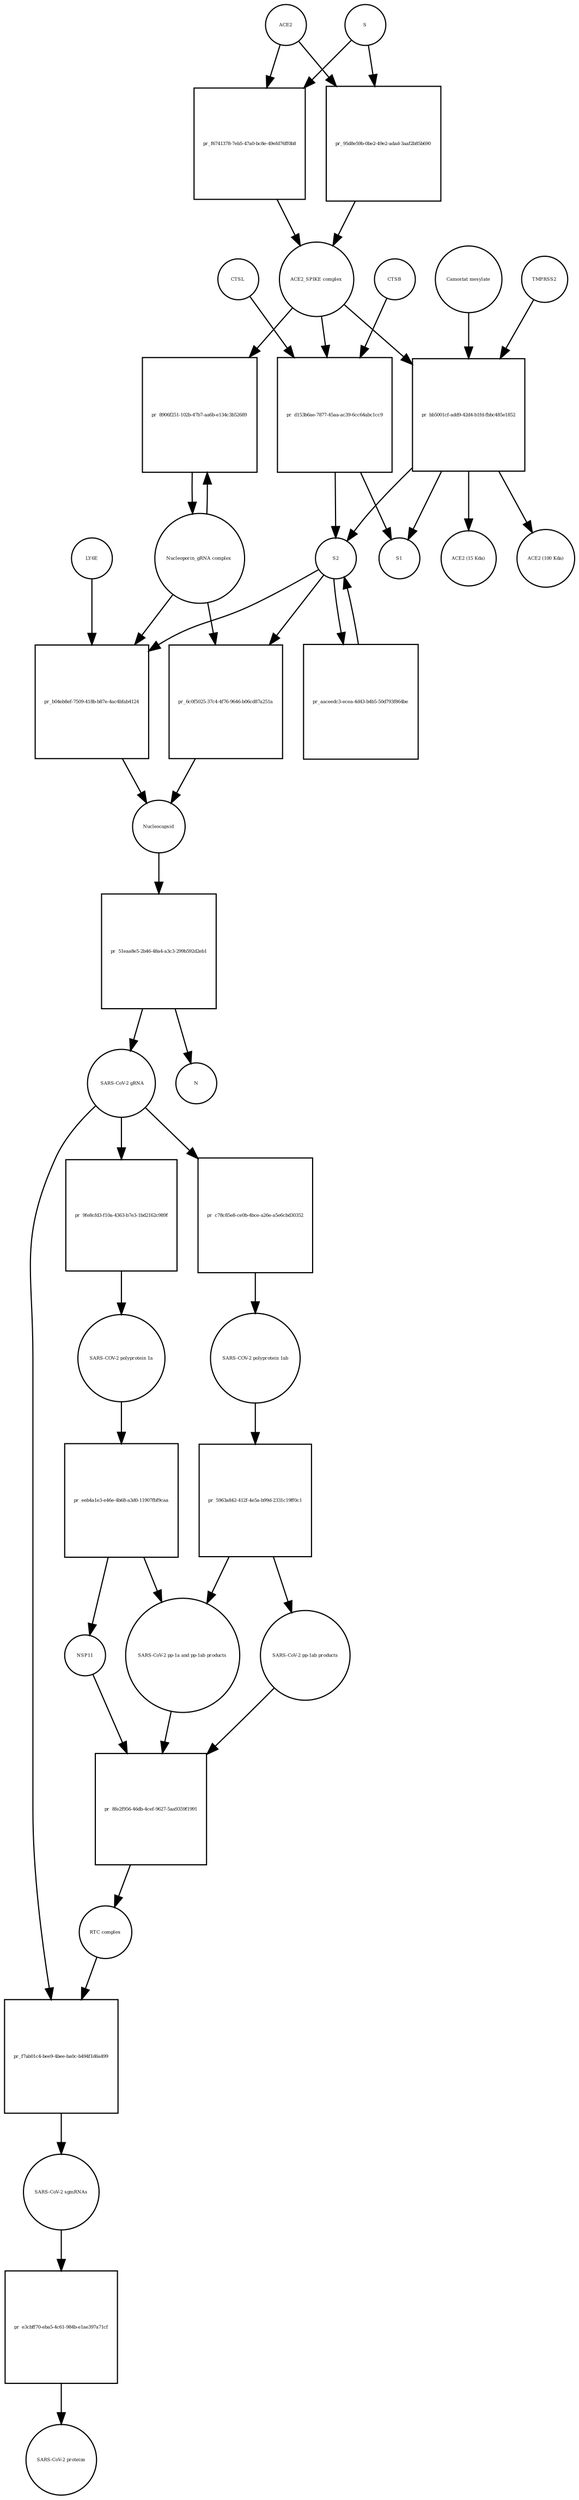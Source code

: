 strict digraph  {
ACE2 [annotation="", bipartite=0, cls=macromolecule, fontsize=4, label=ACE2, shape=circle];
"pr_f6741378-7eb5-47a0-bc8e-49efd76ff0b8" [annotation="", bipartite=1, cls=process, fontsize=4, label="pr_f6741378-7eb5-47a0-bc8e-49efd76ff0b8", shape=square];
"ACE2_SPIKE complex" [annotation="", bipartite=0, cls=complex, fontsize=4, label="ACE2_SPIKE complex", shape=circle];
S [annotation="", bipartite=0, cls="macromolecule multimer", fontsize=4, label=S, shape=circle];
"Nucleoporin_gRNA complex " [annotation="", bipartite=0, cls=complex, fontsize=4, label="Nucleoporin_gRNA complex ", shape=circle];
"pr_8906f251-102b-47b7-aa6b-e134c3b52689" [annotation="", bipartite=1, cls=process, fontsize=4, label="pr_8906f251-102b-47b7-aa6b-e134c3b52689", shape=square];
"pr_d153b6ae-7877-45aa-ac39-6cc64abc1cc9" [annotation="", bipartite=1, cls=process, fontsize=4, label="pr_d153b6ae-7877-45aa-ac39-6cc64abc1cc9", shape=square];
S2 [annotation="", bipartite=0, cls=macromolecule, fontsize=4, label=S2, shape=circle];
CTSB [annotation="", bipartite=0, cls=macromolecule, fontsize=4, label=CTSB, shape=circle];
CTSL [annotation="", bipartite=0, cls=macromolecule, fontsize=4, label=CTSL, shape=circle];
S1 [annotation="", bipartite=0, cls=macromolecule, fontsize=4, label=S1, shape=circle];
"pr_bb5001cf-add9-42d4-b1fd-fbbc485e1852" [annotation="", bipartite=1, cls=process, fontsize=4, label="pr_bb5001cf-add9-42d4-b1fd-fbbc485e1852", shape=square];
TMPRSS2 [annotation="", bipartite=0, cls=macromolecule, fontsize=4, label=TMPRSS2, shape=circle];
"Camostat mesylate" [annotation="urn_miriam_pubchem.compound_2536", bipartite=0, cls="simple chemical", fontsize=4, label="Camostat mesylate", shape=circle];
"ACE2 (15 Kda)" [annotation="", bipartite=0, cls=macromolecule, fontsize=4, label="ACE2 (15 Kda)", shape=circle];
"ACE2 (100 Kda)" [annotation="", bipartite=0, cls=macromolecule, fontsize=4, label="ACE2 (100 Kda)", shape=circle];
"pr_95d8e59b-0be2-49e2-adad-3aaf2b85b690" [annotation="", bipartite=1, cls=process, fontsize=4, label="pr_95d8e59b-0be2-49e2-adad-3aaf2b85b690", shape=square];
"pr_b04eb8ef-7509-418b-b87e-4ac4bfab4124" [annotation="", bipartite=1, cls=process, fontsize=4, label="pr_b04eb8ef-7509-418b-b87e-4ac4bfab4124", shape=square];
Nucleocapsid [annotation="", bipartite=0, cls=complex, fontsize=4, label=Nucleocapsid, shape=circle];
LY6E [annotation="", bipartite=0, cls=macromolecule, fontsize=4, label=LY6E, shape=circle];
"pr_aaceedc3-ecea-4d43-b4b5-50d793f864be" [annotation="", bipartite=1, cls=process, fontsize=4, label="pr_aaceedc3-ecea-4d43-b4b5-50d793f864be", shape=square];
"pr_6c0f5025-37c4-4f76-9646-b06cd87a251a" [annotation="", bipartite=1, cls=process, fontsize=4, label="pr_6c0f5025-37c4-4f76-9646-b06cd87a251a", shape=square];
" SARS-CoV-2 gRNA" [annotation="", bipartite=0, cls="nucleic acid feature", fontsize=4, label=" SARS-CoV-2 gRNA", shape=circle];
"pr_c78c85e8-ce0b-4bce-a26e-a5e6cbd30352" [annotation="", bipartite=1, cls=process, fontsize=4, label="pr_c78c85e8-ce0b-4bce-a26e-a5e6cbd30352", shape=square];
"SARS-COV-2 polyprotein 1ab" [annotation="", bipartite=0, cls=macromolecule, fontsize=4, label="SARS-COV-2 polyprotein 1ab", shape=circle];
"pr_51eaa8e5-2b46-48a4-a3c3-299b592d2eb1" [annotation="", bipartite=1, cls=process, fontsize=4, label="pr_51eaa8e5-2b46-48a4-a3c3-299b592d2eb1", shape=square];
N [annotation="", bipartite=0, cls=macromolecule, fontsize=4, label=N, shape=circle];
"pr_f7ab01c4-bee9-4bee-ba0c-b494f1d6a499" [annotation="", bipartite=1, cls=process, fontsize=4, label="pr_f7ab01c4-bee9-4bee-ba0c-b494f1d6a499", shape=square];
"SARS-CoV-2 sgmRNAs" [annotation="", bipartite=0, cls=complex, fontsize=4, label="SARS-CoV-2 sgmRNAs", shape=circle];
"RTC complex" [annotation="", bipartite=0, cls=complex, fontsize=4, label="RTC complex", shape=circle];
"pr_e3cbff70-eba5-4c61-984b-e1ae397a71cf" [annotation="", bipartite=1, cls=process, fontsize=4, label="pr_e3cbff70-eba5-4c61-984b-e1ae397a71cf", shape=square];
"SARS-CoV-2 proteins" [annotation="", bipartite=0, cls=complex, fontsize=4, label="SARS-CoV-2 proteins", shape=circle];
"pr_5963a842-412f-4e5a-b99d-2331c19ff0c1" [annotation="", bipartite=1, cls=process, fontsize=4, label="pr_5963a842-412f-4e5a-b99d-2331c19ff0c1", shape=square];
"SARS-CoV-2 pp-1ab products" [annotation="", bipartite=0, cls=complex, fontsize=4, label="SARS-CoV-2 pp-1ab products", shape=circle];
"SARS-CoV-2 pp-1a and pp-1ab products" [annotation="", bipartite=0, cls=complex, fontsize=4, label="SARS-CoV-2 pp-1a and pp-1ab products", shape=circle];
"pr_8fe2f956-46db-4cef-9627-5aa9359f1991" [annotation="", bipartite=1, cls=process, fontsize=4, label="pr_8fe2f956-46db-4cef-9627-5aa9359f1991", shape=square];
NSP11 [annotation="", bipartite=0, cls=macromolecule, fontsize=4, label=NSP11, shape=circle];
"SARS-COV-2 polyprotein 1a" [annotation="", bipartite=0, cls=macromolecule, fontsize=4, label="SARS-COV-2 polyprotein 1a", shape=circle];
"pr_eeb4a1e3-e46e-4b68-a3d0-11907fbf9caa" [annotation="", bipartite=1, cls=process, fontsize=4, label="pr_eeb4a1e3-e46e-4b68-a3d0-11907fbf9caa", shape=square];
"pr_9fe8cfd3-f10a-4363-b7e3-1bd2162c989f" [annotation="", bipartite=1, cls=process, fontsize=4, label="pr_9fe8cfd3-f10a-4363-b7e3-1bd2162c989f", shape=square];
ACE2 -> "pr_f6741378-7eb5-47a0-bc8e-49efd76ff0b8"  [annotation="", interaction_type=consumption];
ACE2 -> "pr_95d8e59b-0be2-49e2-adad-3aaf2b85b690"  [annotation="", interaction_type=consumption];
"pr_f6741378-7eb5-47a0-bc8e-49efd76ff0b8" -> "ACE2_SPIKE complex"  [annotation="", interaction_type=production];
"ACE2_SPIKE complex" -> "pr_8906f251-102b-47b7-aa6b-e134c3b52689"  [annotation="urn_miriam_pubmed_32142651|urn_miriam_pubmed_32094589", interaction_type=stimulation];
"ACE2_SPIKE complex" -> "pr_d153b6ae-7877-45aa-ac39-6cc64abc1cc9"  [annotation="", interaction_type=consumption];
"ACE2_SPIKE complex" -> "pr_bb5001cf-add9-42d4-b1fd-fbbc485e1852"  [annotation="", interaction_type=consumption];
S -> "pr_f6741378-7eb5-47a0-bc8e-49efd76ff0b8"  [annotation="", interaction_type=consumption];
S -> "pr_95d8e59b-0be2-49e2-adad-3aaf2b85b690"  [annotation="", interaction_type=consumption];
"Nucleoporin_gRNA complex " -> "pr_8906f251-102b-47b7-aa6b-e134c3b52689"  [annotation="", interaction_type=consumption];
"Nucleoporin_gRNA complex " -> "pr_b04eb8ef-7509-418b-b87e-4ac4bfab4124"  [annotation="", interaction_type=consumption];
"Nucleoporin_gRNA complex " -> "pr_6c0f5025-37c4-4f76-9646-b06cd87a251a"  [annotation="", interaction_type=consumption];
"pr_8906f251-102b-47b7-aa6b-e134c3b52689" -> "Nucleoporin_gRNA complex "  [annotation="", interaction_type=production];
"pr_d153b6ae-7877-45aa-ac39-6cc64abc1cc9" -> S2  [annotation="", interaction_type=production];
"pr_d153b6ae-7877-45aa-ac39-6cc64abc1cc9" -> S1  [annotation="", interaction_type=production];
S2 -> "pr_b04eb8ef-7509-418b-b87e-4ac4bfab4124"  [annotation="urn_miriam_doi_10.1101%2F2020.03.05.979260|urn_miriam_doi_10.1101%2F2020.04.02.021469", interaction_type=stimulation];
S2 -> "pr_aaceedc3-ecea-4d43-b4b5-50d793f864be"  [annotation="", interaction_type=consumption];
S2 -> "pr_6c0f5025-37c4-4f76-9646-b06cd87a251a"  [annotation="", interaction_type=stimulation];
CTSB -> "pr_d153b6ae-7877-45aa-ac39-6cc64abc1cc9"  [annotation=urn_miriam_pubmed_32142651, interaction_type=catalysis];
CTSL -> "pr_d153b6ae-7877-45aa-ac39-6cc64abc1cc9"  [annotation=urn_miriam_pubmed_32142651, interaction_type=catalysis];
"pr_bb5001cf-add9-42d4-b1fd-fbbc485e1852" -> S2  [annotation="", interaction_type=production];
"pr_bb5001cf-add9-42d4-b1fd-fbbc485e1852" -> S1  [annotation="", interaction_type=production];
"pr_bb5001cf-add9-42d4-b1fd-fbbc485e1852" -> "ACE2 (15 Kda)"  [annotation="", interaction_type=production];
"pr_bb5001cf-add9-42d4-b1fd-fbbc485e1852" -> "ACE2 (100 Kda)"  [annotation="", interaction_type=production];
TMPRSS2 -> "pr_bb5001cf-add9-42d4-b1fd-fbbc485e1852"  [annotation="urn_miriam_pubmed_32142651|urn_miriam_pubmed_32094589|urn_miriam_pubmed_24227843", interaction_type=catalysis];
"Camostat mesylate" -> "pr_bb5001cf-add9-42d4-b1fd-fbbc485e1852"  [annotation="urn_miriam_pubmed_32142651|urn_miriam_pubmed_32094589|urn_miriam_pubmed_24227843", interaction_type=inhibition];
"pr_95d8e59b-0be2-49e2-adad-3aaf2b85b690" -> "ACE2_SPIKE complex"  [annotation="", interaction_type=production];
"pr_b04eb8ef-7509-418b-b87e-4ac4bfab4124" -> Nucleocapsid  [annotation="", interaction_type=production];
Nucleocapsid -> "pr_51eaa8e5-2b46-48a4-a3c3-299b592d2eb1"  [annotation="", interaction_type=consumption];
LY6E -> "pr_b04eb8ef-7509-418b-b87e-4ac4bfab4124"  [annotation="urn_miriam_doi_10.1101%2F2020.03.05.979260|urn_miriam_doi_10.1101%2F2020.04.02.021469", interaction_type=inhibition];
"pr_aaceedc3-ecea-4d43-b4b5-50d793f864be" -> S2  [annotation="", interaction_type=production];
"pr_6c0f5025-37c4-4f76-9646-b06cd87a251a" -> Nucleocapsid  [annotation="", interaction_type=production];
" SARS-CoV-2 gRNA" -> "pr_c78c85e8-ce0b-4bce-a26e-a5e6cbd30352"  [annotation="", interaction_type=consumption];
" SARS-CoV-2 gRNA" -> "pr_f7ab01c4-bee9-4bee-ba0c-b494f1d6a499"  [annotation="", interaction_type=consumption];
" SARS-CoV-2 gRNA" -> "pr_9fe8cfd3-f10a-4363-b7e3-1bd2162c989f"  [annotation="", interaction_type=consumption];
"pr_c78c85e8-ce0b-4bce-a26e-a5e6cbd30352" -> "SARS-COV-2 polyprotein 1ab"  [annotation="", interaction_type=production];
"SARS-COV-2 polyprotein 1ab" -> "pr_5963a842-412f-4e5a-b99d-2331c19ff0c1"  [annotation=urn_miriam_pubmed_31226023, interaction_type=catalysis];
"pr_51eaa8e5-2b46-48a4-a3c3-299b592d2eb1" -> " SARS-CoV-2 gRNA"  [annotation="", interaction_type=production];
"pr_51eaa8e5-2b46-48a4-a3c3-299b592d2eb1" -> N  [annotation="", interaction_type=production];
"pr_f7ab01c4-bee9-4bee-ba0c-b494f1d6a499" -> "SARS-CoV-2 sgmRNAs"  [annotation="", interaction_type=production];
"SARS-CoV-2 sgmRNAs" -> "pr_e3cbff70-eba5-4c61-984b-e1ae397a71cf"  [annotation="", interaction_type=consumption];
"RTC complex" -> "pr_f7ab01c4-bee9-4bee-ba0c-b494f1d6a499"  [annotation=urn_miriam_pubmed_31226023, interaction_type="necessary stimulation"];
"pr_e3cbff70-eba5-4c61-984b-e1ae397a71cf" -> "SARS-CoV-2 proteins"  [annotation="", interaction_type=production];
"pr_5963a842-412f-4e5a-b99d-2331c19ff0c1" -> "SARS-CoV-2 pp-1ab products"  [annotation="", interaction_type=production];
"pr_5963a842-412f-4e5a-b99d-2331c19ff0c1" -> "SARS-CoV-2 pp-1a and pp-1ab products"  [annotation="", interaction_type=production];
"SARS-CoV-2 pp-1ab products" -> "pr_8fe2f956-46db-4cef-9627-5aa9359f1991"  [annotation="", interaction_type=consumption];
"SARS-CoV-2 pp-1a and pp-1ab products" -> "pr_8fe2f956-46db-4cef-9627-5aa9359f1991"  [annotation="", interaction_type=consumption];
"pr_8fe2f956-46db-4cef-9627-5aa9359f1991" -> "RTC complex"  [annotation="", interaction_type=production];
NSP11 -> "pr_8fe2f956-46db-4cef-9627-5aa9359f1991"  [annotation="", interaction_type=consumption];
"SARS-COV-2 polyprotein 1a" -> "pr_eeb4a1e3-e46e-4b68-a3d0-11907fbf9caa"  [annotation=urn_miriam_pubmed_31226023, interaction_type=catalysis];
"pr_eeb4a1e3-e46e-4b68-a3d0-11907fbf9caa" -> NSP11  [annotation="", interaction_type=production];
"pr_eeb4a1e3-e46e-4b68-a3d0-11907fbf9caa" -> "SARS-CoV-2 pp-1a and pp-1ab products"  [annotation="", interaction_type=production];
"pr_9fe8cfd3-f10a-4363-b7e3-1bd2162c989f" -> "SARS-COV-2 polyprotein 1a"  [annotation="", interaction_type=production];
}
